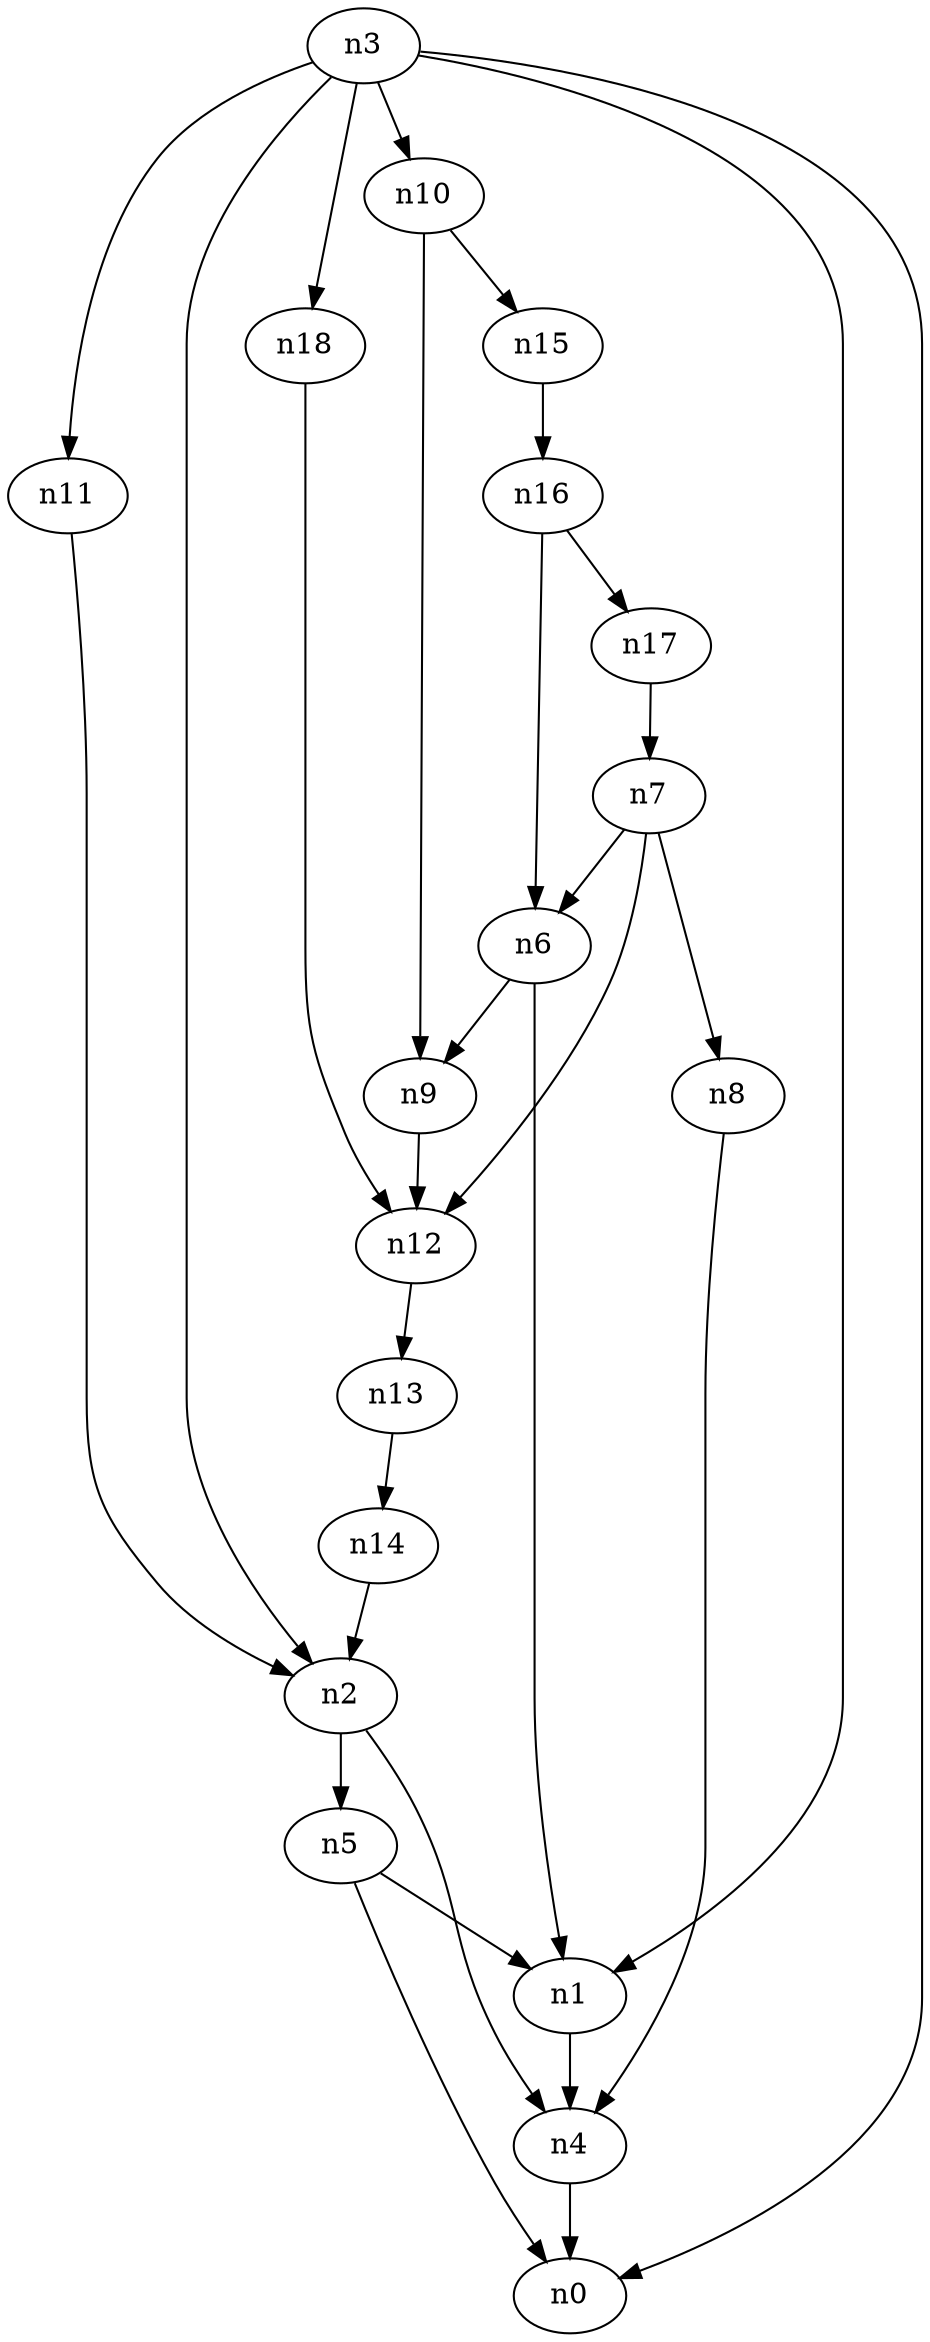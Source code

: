 digraph G {
	n1 -> n4	 [_graphml_id=e4];
	n2 -> n4	 [_graphml_id=e7];
	n2 -> n5	 [_graphml_id=e8];
	n3 -> n0	 [_graphml_id=e0];
	n3 -> n1	 [_graphml_id=e3];
	n3 -> n2	 [_graphml_id=e6];
	n3 -> n10	 [_graphml_id=e15];
	n3 -> n11	 [_graphml_id=e16];
	n3 -> n18	 [_graphml_id=e28];
	n4 -> n0	 [_graphml_id=e1];
	n5 -> n0	 [_graphml_id=e2];
	n5 -> n1	 [_graphml_id=e5];
	n6 -> n1	 [_graphml_id=e9];
	n6 -> n9	 [_graphml_id=e13];
	n7 -> n6	 [_graphml_id=e10];
	n7 -> n8	 [_graphml_id=e11];
	n7 -> n12	 [_graphml_id=e27];
	n8 -> n4	 [_graphml_id=e12];
	n9 -> n12	 [_graphml_id=e18];
	n10 -> n9	 [_graphml_id=e14];
	n10 -> n15	 [_graphml_id=e22];
	n11 -> n2	 [_graphml_id=e17];
	n12 -> n13	 [_graphml_id=e19];
	n13 -> n14	 [_graphml_id=e20];
	n14 -> n2	 [_graphml_id=e21];
	n15 -> n16	 [_graphml_id=e23];
	n16 -> n6	 [_graphml_id=e24];
	n16 -> n17	 [_graphml_id=e26];
	n17 -> n7	 [_graphml_id=e25];
	n18 -> n12	 [_graphml_id=e29];
}
